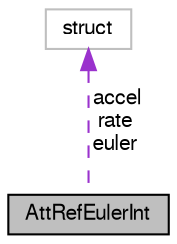 digraph "AttRefEulerInt"
{
  edge [fontname="FreeSans",fontsize="10",labelfontname="FreeSans",labelfontsize="10"];
  node [fontname="FreeSans",fontsize="10",shape=record];
  Node1 [label="AttRefEulerInt",height=0.2,width=0.4,color="black", fillcolor="grey75", style="filled", fontcolor="black"];
  Node2 -> Node1 [dir="back",color="darkorchid3",fontsize="10",style="dashed",label=" accel\nrate\neuler" ,fontname="FreeSans"];
  Node2 [label="struct",height=0.2,width=0.4,color="grey75", fillcolor="white", style="filled"];
}
